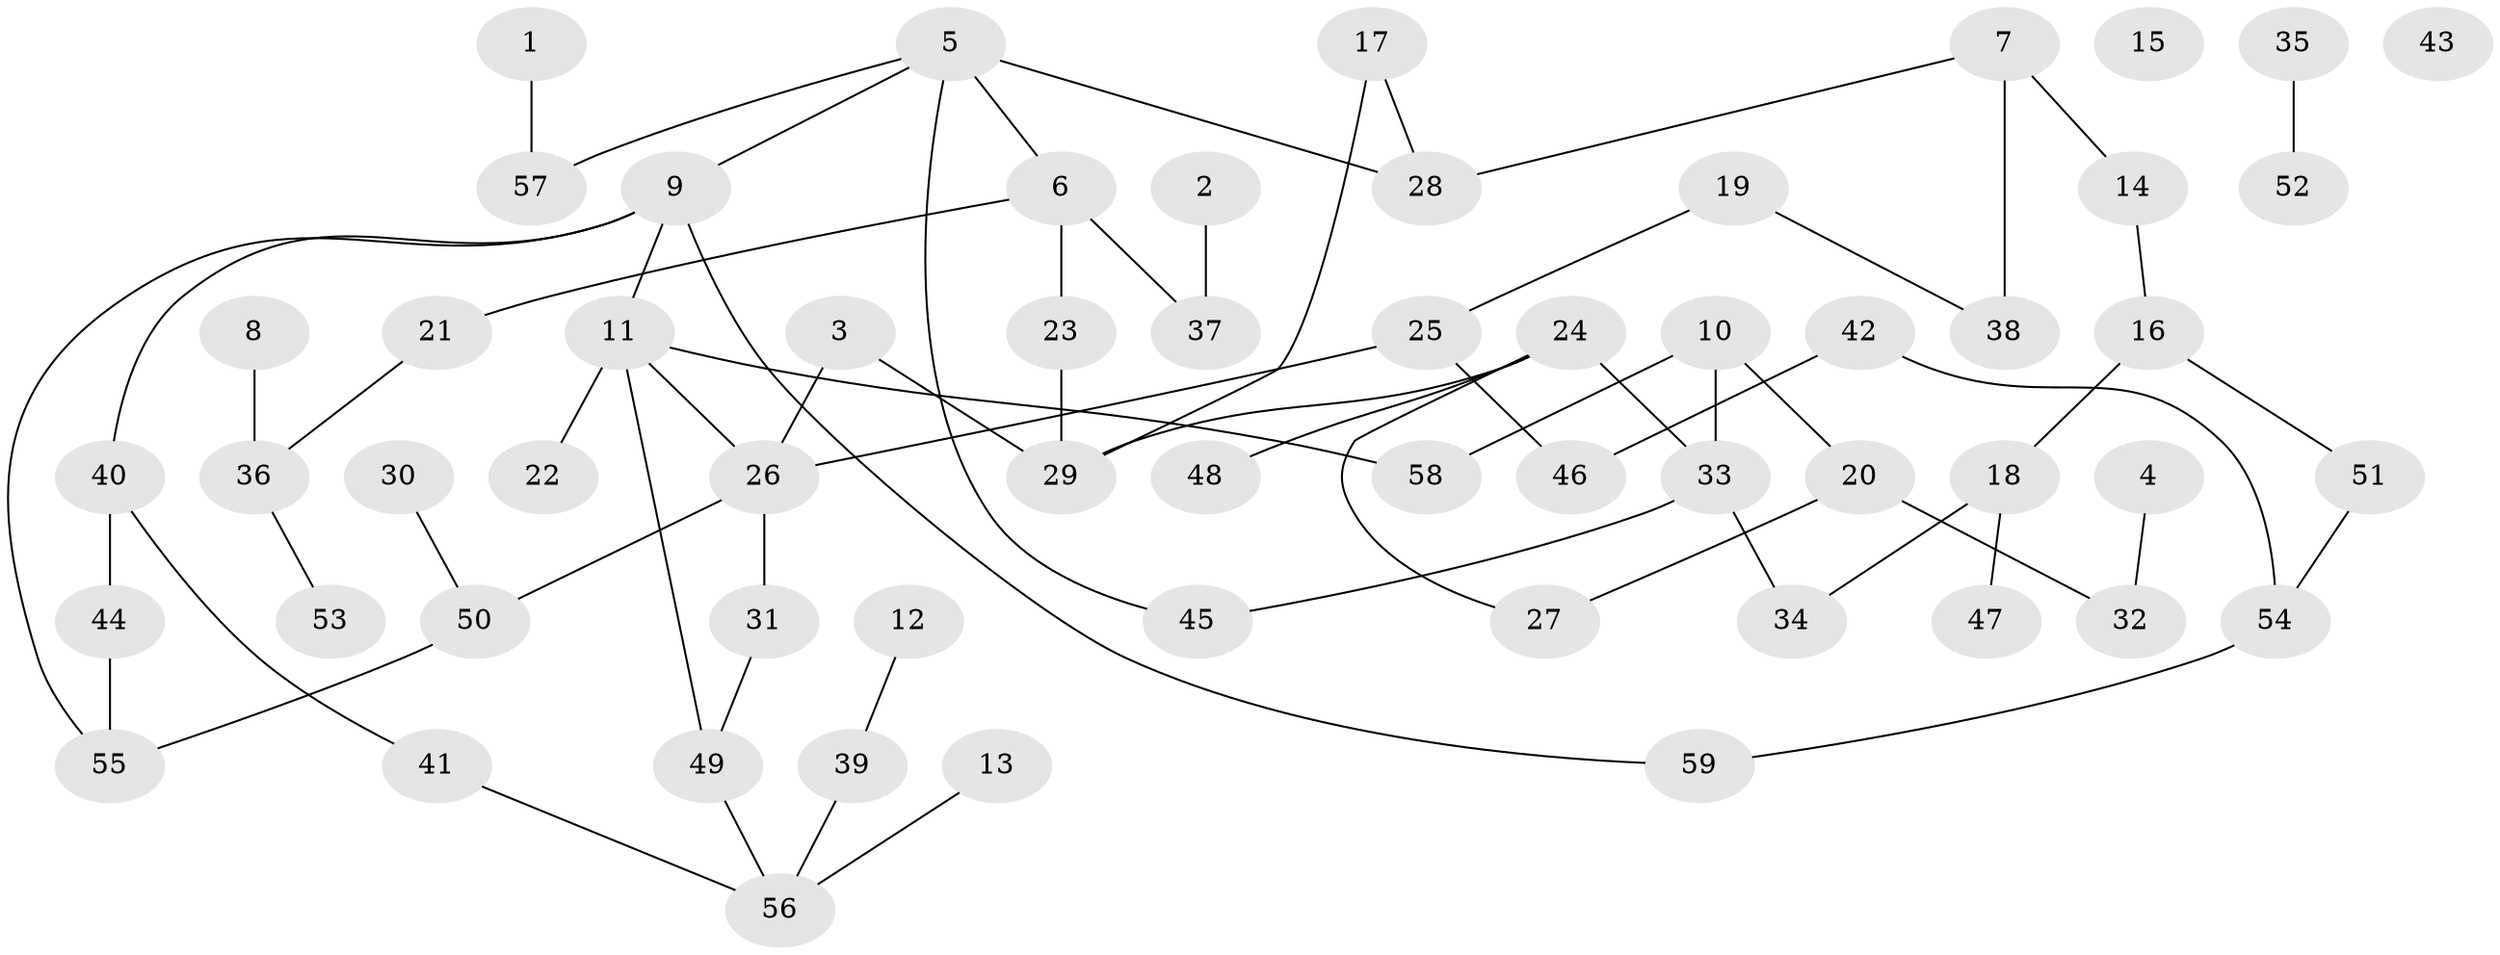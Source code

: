 // Generated by graph-tools (version 1.1) at 2025/40/03/09/25 04:40:13]
// undirected, 59 vertices, 68 edges
graph export_dot {
graph [start="1"]
  node [color=gray90,style=filled];
  1;
  2;
  3;
  4;
  5;
  6;
  7;
  8;
  9;
  10;
  11;
  12;
  13;
  14;
  15;
  16;
  17;
  18;
  19;
  20;
  21;
  22;
  23;
  24;
  25;
  26;
  27;
  28;
  29;
  30;
  31;
  32;
  33;
  34;
  35;
  36;
  37;
  38;
  39;
  40;
  41;
  42;
  43;
  44;
  45;
  46;
  47;
  48;
  49;
  50;
  51;
  52;
  53;
  54;
  55;
  56;
  57;
  58;
  59;
  1 -- 57;
  2 -- 37;
  3 -- 26;
  3 -- 29;
  4 -- 32;
  5 -- 6;
  5 -- 9;
  5 -- 28;
  5 -- 45;
  5 -- 57;
  6 -- 21;
  6 -- 23;
  6 -- 37;
  7 -- 14;
  7 -- 28;
  7 -- 38;
  8 -- 36;
  9 -- 11;
  9 -- 40;
  9 -- 55;
  9 -- 59;
  10 -- 20;
  10 -- 33;
  10 -- 58;
  11 -- 22;
  11 -- 26;
  11 -- 49;
  11 -- 58;
  12 -- 39;
  13 -- 56;
  14 -- 16;
  16 -- 18;
  16 -- 51;
  17 -- 28;
  17 -- 29;
  18 -- 34;
  18 -- 47;
  19 -- 25;
  19 -- 38;
  20 -- 27;
  20 -- 32;
  21 -- 36;
  23 -- 29;
  24 -- 27;
  24 -- 29;
  24 -- 33;
  24 -- 48;
  25 -- 26;
  25 -- 46;
  26 -- 31;
  26 -- 50;
  30 -- 50;
  31 -- 49;
  33 -- 34;
  33 -- 45;
  35 -- 52;
  36 -- 53;
  39 -- 56;
  40 -- 41;
  40 -- 44;
  41 -- 56;
  42 -- 46;
  42 -- 54;
  44 -- 55;
  49 -- 56;
  50 -- 55;
  51 -- 54;
  54 -- 59;
}
